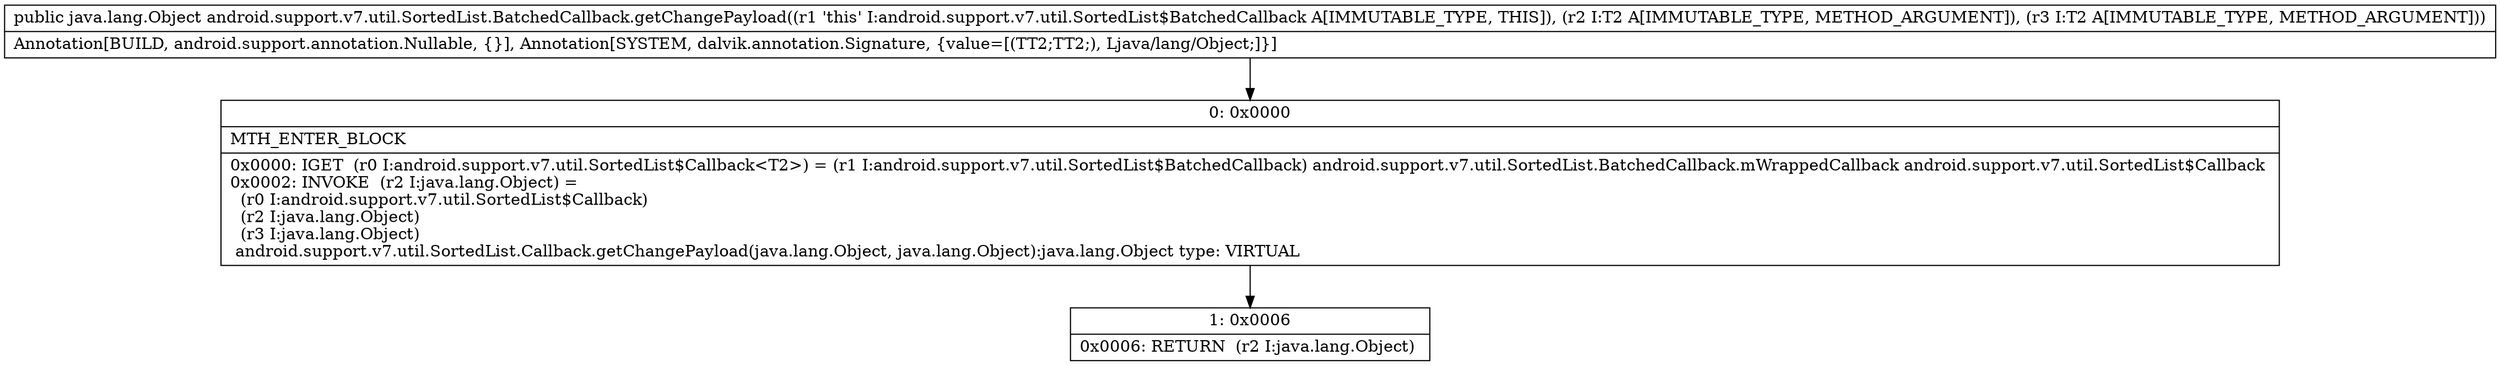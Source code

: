 digraph "CFG forandroid.support.v7.util.SortedList.BatchedCallback.getChangePayload(Ljava\/lang\/Object;Ljava\/lang\/Object;)Ljava\/lang\/Object;" {
Node_0 [shape=record,label="{0\:\ 0x0000|MTH_ENTER_BLOCK\l|0x0000: IGET  (r0 I:android.support.v7.util.SortedList$Callback\<T2\>) = (r1 I:android.support.v7.util.SortedList$BatchedCallback) android.support.v7.util.SortedList.BatchedCallback.mWrappedCallback android.support.v7.util.SortedList$Callback \l0x0002: INVOKE  (r2 I:java.lang.Object) = \l  (r0 I:android.support.v7.util.SortedList$Callback)\l  (r2 I:java.lang.Object)\l  (r3 I:java.lang.Object)\l android.support.v7.util.SortedList.Callback.getChangePayload(java.lang.Object, java.lang.Object):java.lang.Object type: VIRTUAL \l}"];
Node_1 [shape=record,label="{1\:\ 0x0006|0x0006: RETURN  (r2 I:java.lang.Object) \l}"];
MethodNode[shape=record,label="{public java.lang.Object android.support.v7.util.SortedList.BatchedCallback.getChangePayload((r1 'this' I:android.support.v7.util.SortedList$BatchedCallback A[IMMUTABLE_TYPE, THIS]), (r2 I:T2 A[IMMUTABLE_TYPE, METHOD_ARGUMENT]), (r3 I:T2 A[IMMUTABLE_TYPE, METHOD_ARGUMENT]))  | Annotation[BUILD, android.support.annotation.Nullable, \{\}], Annotation[SYSTEM, dalvik.annotation.Signature, \{value=[(TT2;TT2;), Ljava\/lang\/Object;]\}]\l}"];
MethodNode -> Node_0;
Node_0 -> Node_1;
}

